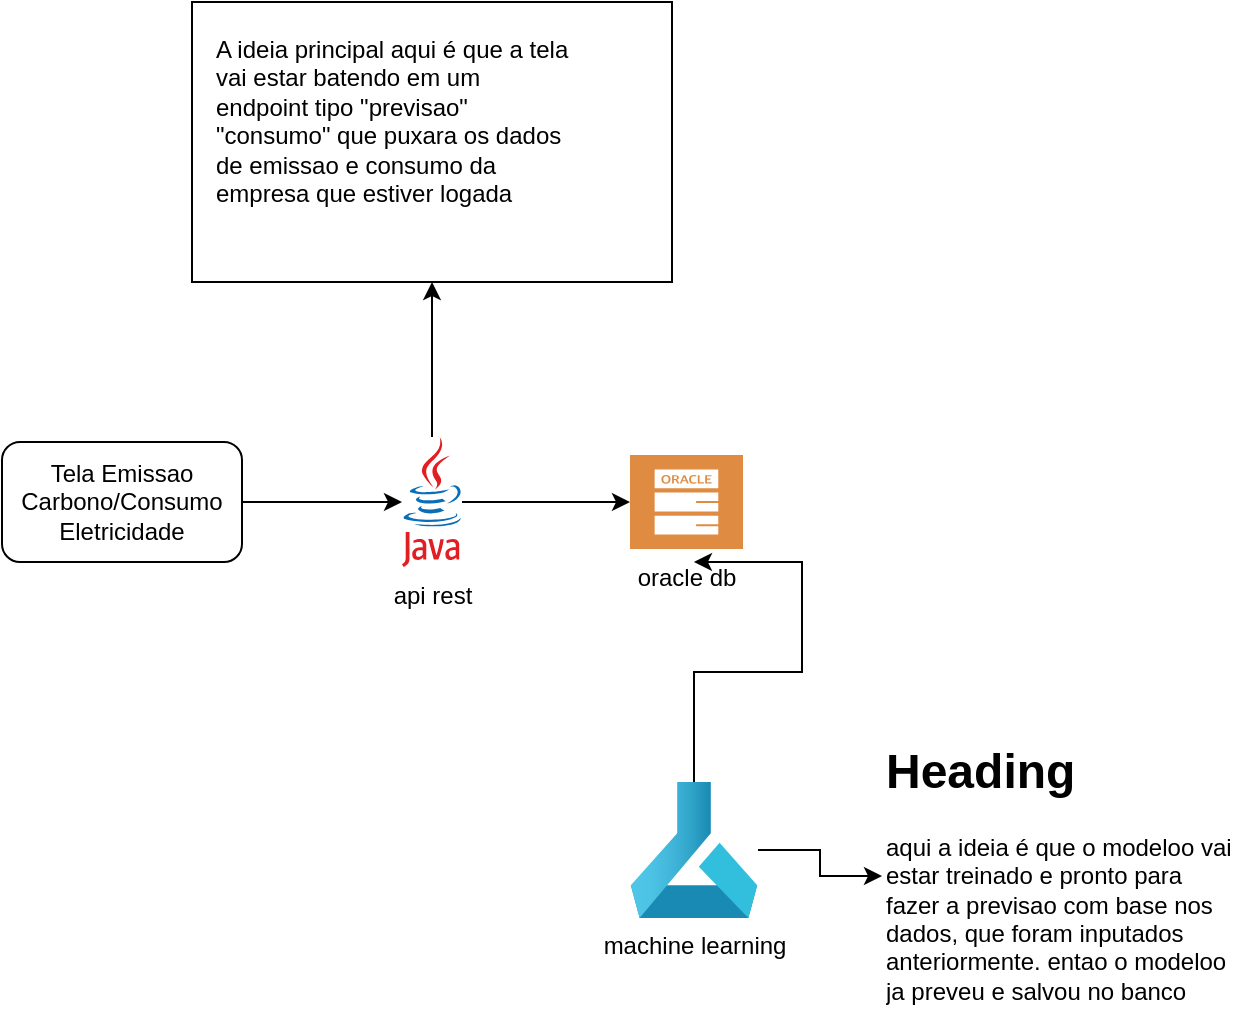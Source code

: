 <mxfile version="24.4.4" type="github">
  <diagram name="Página-1" id="nJeYrzy_Di9gMqPnyB3q">
    <mxGraphModel dx="1434" dy="746" grid="1" gridSize="10" guides="1" tooltips="1" connect="1" arrows="1" fold="1" page="1" pageScale="1" pageWidth="827" pageHeight="1169" math="0" shadow="0">
      <root>
        <mxCell id="0" />
        <mxCell id="1" parent="0" />
        <mxCell id="6kJgmj0lFVBhsv5HSjHA-9" value="" style="rounded=0;whiteSpace=wrap;html=1;" vertex="1" parent="1">
          <mxGeometry x="195" y="50" width="240" height="140" as="geometry" />
        </mxCell>
        <mxCell id="6kJgmj0lFVBhsv5HSjHA-1" value="Tela Emissao Carbono/Consumo Eletricidade" style="rounded=1;whiteSpace=wrap;html=1;" vertex="1" parent="1">
          <mxGeometry x="100" y="270" width="120" height="60" as="geometry" />
        </mxCell>
        <mxCell id="6kJgmj0lFVBhsv5HSjHA-2" value="" style="endArrow=classic;html=1;rounded=0;" edge="1" parent="1">
          <mxGeometry width="50" height="50" relative="1" as="geometry">
            <mxPoint x="220" y="300" as="sourcePoint" />
            <mxPoint x="300" y="300" as="targetPoint" />
          </mxGeometry>
        </mxCell>
        <mxCell id="6kJgmj0lFVBhsv5HSjHA-6" style="edgeStyle=orthogonalEdgeStyle;rounded=0;orthogonalLoop=1;jettySize=auto;html=1;" edge="1" parent="1" source="6kJgmj0lFVBhsv5HSjHA-3" target="6kJgmj0lFVBhsv5HSjHA-5">
          <mxGeometry relative="1" as="geometry" />
        </mxCell>
        <mxCell id="6kJgmj0lFVBhsv5HSjHA-10" style="edgeStyle=orthogonalEdgeStyle;rounded=0;orthogonalLoop=1;jettySize=auto;html=1;entryX=0.5;entryY=1;entryDx=0;entryDy=0;" edge="1" parent="1" source="6kJgmj0lFVBhsv5HSjHA-3" target="6kJgmj0lFVBhsv5HSjHA-9">
          <mxGeometry relative="1" as="geometry" />
        </mxCell>
        <mxCell id="6kJgmj0lFVBhsv5HSjHA-3" value="api rest" style="dashed=0;outlineConnect=0;html=1;align=center;labelPosition=center;verticalLabelPosition=bottom;verticalAlign=top;shape=mxgraph.weblogos.java" vertex="1" parent="1">
          <mxGeometry x="300" y="267.5" width="30" height="65" as="geometry" />
        </mxCell>
        <mxCell id="6kJgmj0lFVBhsv5HSjHA-5" value="oracle db" style="sketch=0;pointerEvents=1;shadow=0;dashed=0;html=1;strokeColor=none;fillColor=#DF8C42;labelPosition=center;verticalLabelPosition=bottom;verticalAlign=top;align=center;outlineConnect=0;shape=mxgraph.veeam2.oracle_db;" vertex="1" parent="1">
          <mxGeometry x="414" y="276.5" width="56.5" height="47" as="geometry" />
        </mxCell>
        <mxCell id="6kJgmj0lFVBhsv5HSjHA-8" value="A ideia principal aqui é que a tela vai estar batendo em um endpoint tipo &quot;previsao&quot; &quot;consumo&quot; que puxara os dados de emissao e consumo da empresa que estiver logada" style="text;html=1;whiteSpace=wrap;overflow=hidden;rounded=0;" vertex="1" parent="1">
          <mxGeometry x="205" y="60" width="180" height="120" as="geometry" />
        </mxCell>
        <mxCell id="6kJgmj0lFVBhsv5HSjHA-14" style="edgeStyle=orthogonalEdgeStyle;rounded=0;orthogonalLoop=1;jettySize=auto;html=1;entryX=0;entryY=0.5;entryDx=0;entryDy=0;" edge="1" parent="1" source="6kJgmj0lFVBhsv5HSjHA-11" target="6kJgmj0lFVBhsv5HSjHA-13">
          <mxGeometry relative="1" as="geometry" />
        </mxCell>
        <mxCell id="6kJgmj0lFVBhsv5HSjHA-11" value="machine learning" style="image;aspect=fixed;html=1;points=[];align=center;fontSize=12;image=img/lib/azure2/ai_machine_learning/Machine_Learning.svg;" vertex="1" parent="1">
          <mxGeometry x="414" y="440" width="64" height="68" as="geometry" />
        </mxCell>
        <mxCell id="6kJgmj0lFVBhsv5HSjHA-12" style="edgeStyle=orthogonalEdgeStyle;rounded=0;orthogonalLoop=1;jettySize=auto;html=1;entryX=0.566;entryY=1.138;entryDx=0;entryDy=0;entryPerimeter=0;" edge="1" parent="1" source="6kJgmj0lFVBhsv5HSjHA-11" target="6kJgmj0lFVBhsv5HSjHA-5">
          <mxGeometry relative="1" as="geometry">
            <Array as="points">
              <mxPoint x="446" y="385" />
              <mxPoint x="500" y="385" />
              <mxPoint x="500" y="330" />
            </Array>
          </mxGeometry>
        </mxCell>
        <mxCell id="6kJgmj0lFVBhsv5HSjHA-13" value="&lt;h1 style=&quot;margin-top: 0px;&quot;&gt;Heading&lt;/h1&gt;&lt;p&gt;aqui a ideia é que o modeloo vai estar treinado e pronto para fazer a previsao com base nos dados, que foram inputados anteriormente. entao o modeloo ja preveu e salvou no banco&lt;/p&gt;&lt;p&gt;&lt;br&gt;&lt;/p&gt;" style="text;html=1;whiteSpace=wrap;overflow=hidden;rounded=0;" vertex="1" parent="1">
          <mxGeometry x="540" y="414" width="180" height="146" as="geometry" />
        </mxCell>
      </root>
    </mxGraphModel>
  </diagram>
</mxfile>

